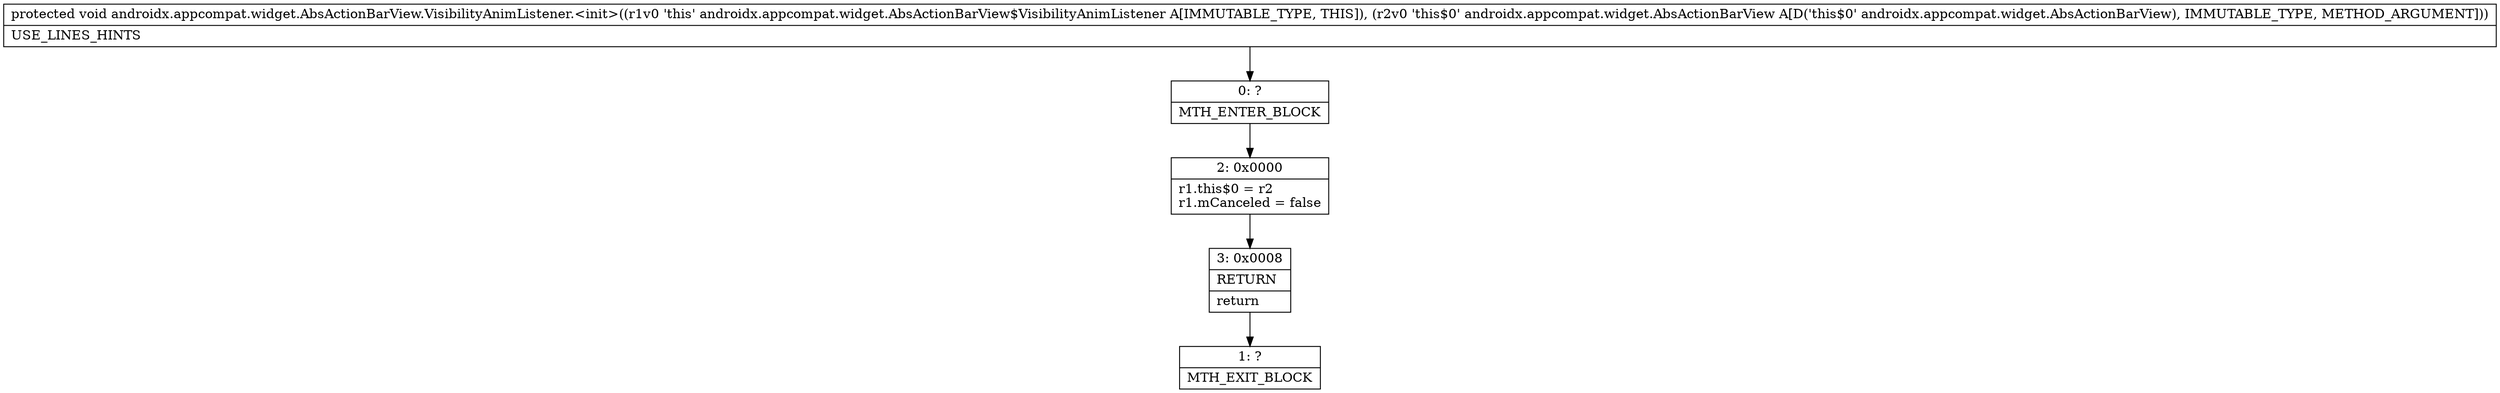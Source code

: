 digraph "CFG forandroidx.appcompat.widget.AbsActionBarView.VisibilityAnimListener.\<init\>(Landroidx\/appcompat\/widget\/AbsActionBarView;)V" {
Node_0 [shape=record,label="{0\:\ ?|MTH_ENTER_BLOCK\l}"];
Node_2 [shape=record,label="{2\:\ 0x0000|r1.this$0 = r2\lr1.mCanceled = false\l}"];
Node_3 [shape=record,label="{3\:\ 0x0008|RETURN\l|return\l}"];
Node_1 [shape=record,label="{1\:\ ?|MTH_EXIT_BLOCK\l}"];
MethodNode[shape=record,label="{protected void androidx.appcompat.widget.AbsActionBarView.VisibilityAnimListener.\<init\>((r1v0 'this' androidx.appcompat.widget.AbsActionBarView$VisibilityAnimListener A[IMMUTABLE_TYPE, THIS]), (r2v0 'this$0' androidx.appcompat.widget.AbsActionBarView A[D('this$0' androidx.appcompat.widget.AbsActionBarView), IMMUTABLE_TYPE, METHOD_ARGUMENT]))  | USE_LINES_HINTS\l}"];
MethodNode -> Node_0;Node_0 -> Node_2;
Node_2 -> Node_3;
Node_3 -> Node_1;
}

